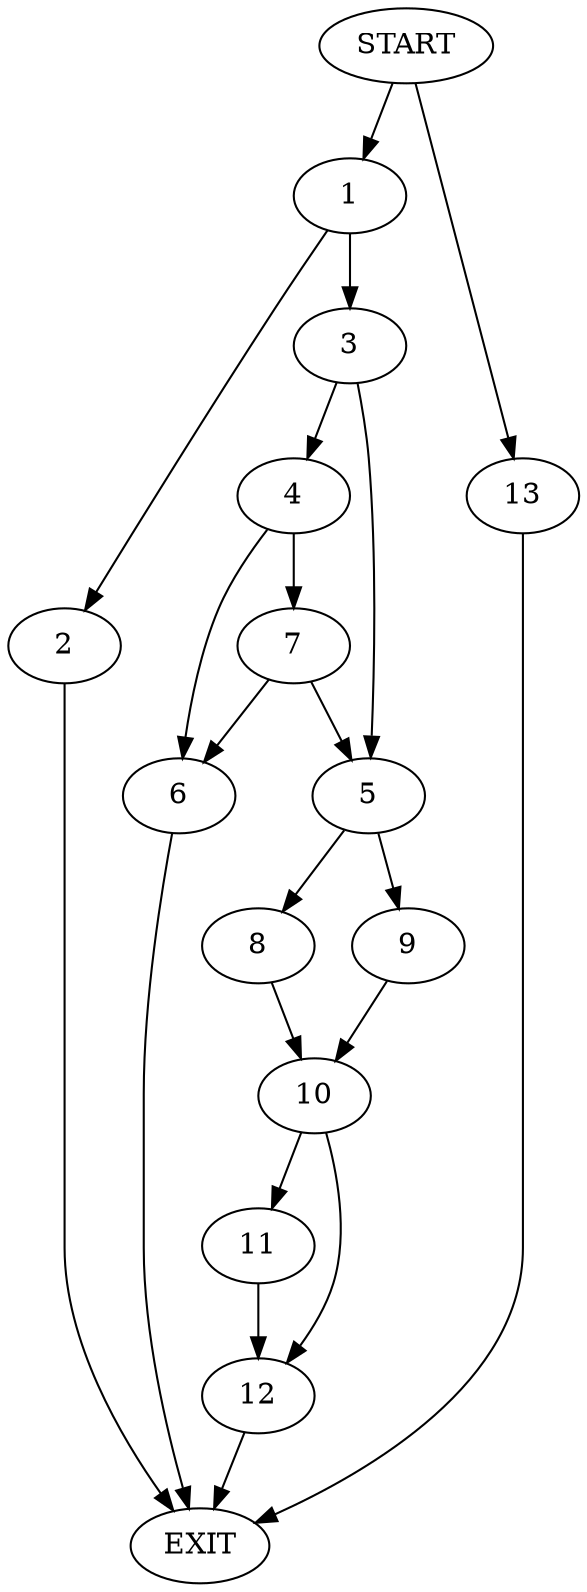 digraph {
0 [label="START"]
14 [label="EXIT"]
0 -> 1
1 -> 2
1 -> 3
3 -> 4
3 -> 5
2 -> 14
4 -> 6
4 -> 7
5 -> 8
5 -> 9
6 -> 14
7 -> 5
7 -> 6
8 -> 10
9 -> 10
10 -> 11
10 -> 12
11 -> 12
12 -> 14
0 -> 13
13 -> 14
}
